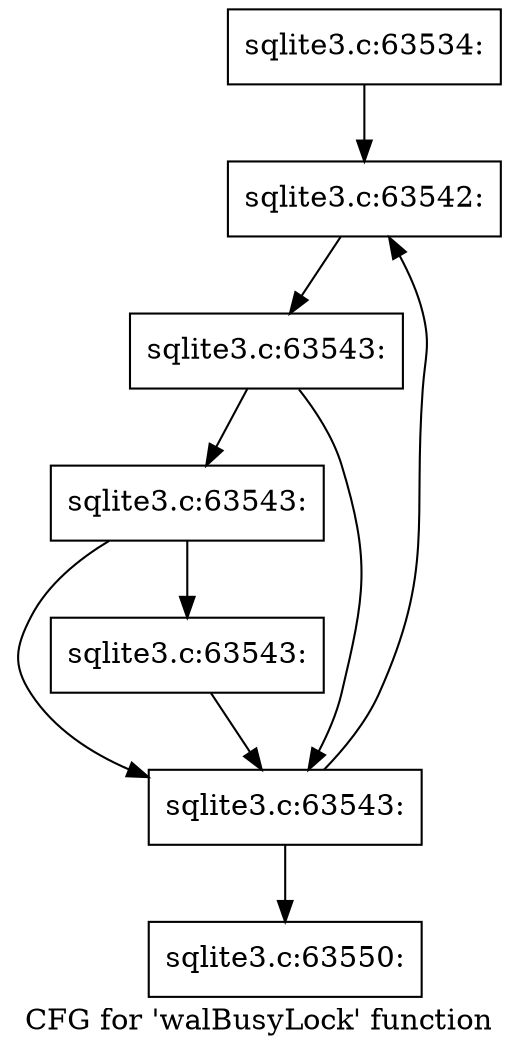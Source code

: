 digraph "CFG for 'walBusyLock' function" {
	label="CFG for 'walBusyLock' function";

	Node0x55c0f76786b0 [shape=record,label="{sqlite3.c:63534:}"];
	Node0x55c0f76786b0 -> Node0x55c0f7686500;
	Node0x55c0f7686500 [shape=record,label="{sqlite3.c:63542:}"];
	Node0x55c0f7686500 -> Node0x55c0f76864b0;
	Node0x55c0f76864b0 [shape=record,label="{sqlite3.c:63543:}"];
	Node0x55c0f76864b0 -> Node0x55c0f7686c50;
	Node0x55c0f76864b0 -> Node0x55c0f7686bb0;
	Node0x55c0f7686c50 [shape=record,label="{sqlite3.c:63543:}"];
	Node0x55c0f7686c50 -> Node0x55c0f7686c00;
	Node0x55c0f7686c50 -> Node0x55c0f7686bb0;
	Node0x55c0f7686c00 [shape=record,label="{sqlite3.c:63543:}"];
	Node0x55c0f7686c00 -> Node0x55c0f7686bb0;
	Node0x55c0f7686bb0 [shape=record,label="{sqlite3.c:63543:}"];
	Node0x55c0f7686bb0 -> Node0x55c0f7686500;
	Node0x55c0f7686bb0 -> Node0x55c0f7686460;
	Node0x55c0f7686460 [shape=record,label="{sqlite3.c:63550:}"];
}
